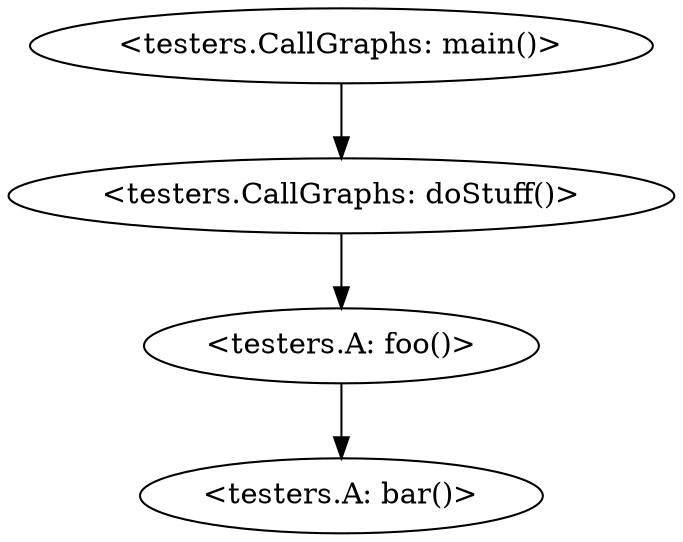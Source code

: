 digraph "call-graph" {
	"<testers.CallGraphs: main()>"->"<testers.CallGraphs: doStuff()>";
	"<testers.CallGraphs: doStuff()>"->"<testers.A: foo()>";
	"<testers.A: foo()>"->"<testers.A: bar()>";
}